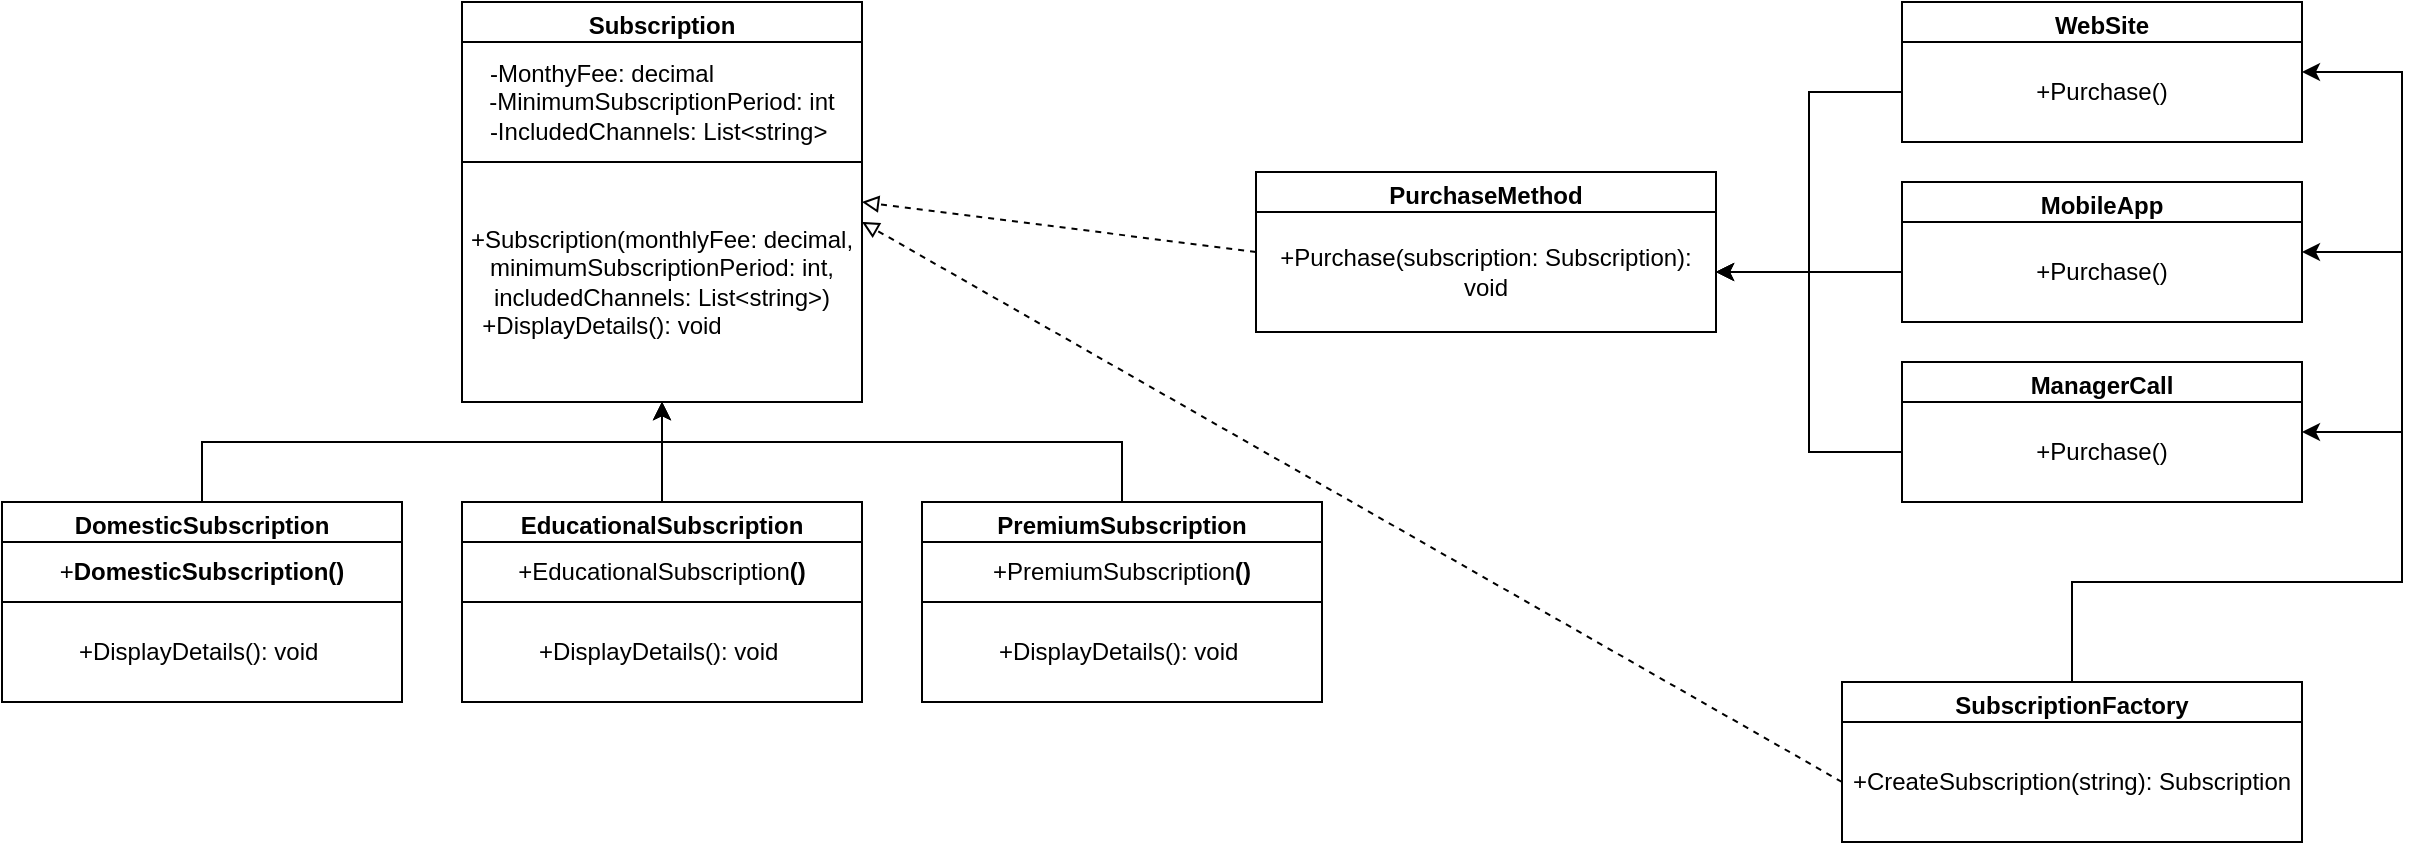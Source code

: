 <mxfile version="24.1.0" type="device">
  <diagram name="Страница — 1" id="qxbfExeBuGXAjQqTY3xp">
    <mxGraphModel dx="2490" dy="2783" grid="1" gridSize="10" guides="1" tooltips="1" connect="1" arrows="1" fold="1" page="1" pageScale="1" pageWidth="827" pageHeight="1169" math="0" shadow="0">
      <root>
        <mxCell id="0" />
        <mxCell id="1" parent="0" />
        <mxCell id="jNGWBx6PPBRt8aC2SRBY-2" value="Subscription" style="swimlane;whiteSpace=wrap;html=1;" vertex="1" parent="1">
          <mxGeometry x="200" width="200" height="200" as="geometry" />
        </mxCell>
        <mxCell id="jNGWBx6PPBRt8aC2SRBY-3" value="-MonthyFee: decimal&amp;nbsp; &amp;nbsp; &amp;nbsp; &amp;nbsp; &amp;nbsp; &amp;nbsp; &amp;nbsp; &amp;nbsp; &amp;nbsp;&amp;nbsp;&lt;div&gt;-MinimumSubscriptionPeriod: int&lt;/div&gt;&lt;div&gt;-IncludedChannels: List&amp;lt;string&amp;gt;&amp;nbsp;&lt;/div&gt;" style="rounded=0;whiteSpace=wrap;html=1;" vertex="1" parent="jNGWBx6PPBRt8aC2SRBY-2">
          <mxGeometry y="20" width="200" height="60" as="geometry" />
        </mxCell>
        <mxCell id="jNGWBx6PPBRt8aC2SRBY-4" value="+Subscription(monthlyFee: decimal, minimumSubscriptionPeriod: int, includedChannels: List&amp;lt;string&amp;gt;)&lt;div&gt;+DisplayDetails(): void&amp;nbsp; &amp;nbsp; &amp;nbsp; &amp;nbsp; &amp;nbsp; &amp;nbsp; &amp;nbsp; &amp;nbsp; &amp;nbsp;&amp;nbsp;&lt;/div&gt;" style="rounded=0;whiteSpace=wrap;html=1;" vertex="1" parent="jNGWBx6PPBRt8aC2SRBY-2">
          <mxGeometry y="80" width="200" height="120" as="geometry" />
        </mxCell>
        <mxCell id="jNGWBx6PPBRt8aC2SRBY-16" style="edgeStyle=orthogonalEdgeStyle;rounded=0;orthogonalLoop=1;jettySize=auto;html=1;entryX=0.5;entryY=1;entryDx=0;entryDy=0;" edge="1" parent="1" source="jNGWBx6PPBRt8aC2SRBY-5" target="jNGWBx6PPBRt8aC2SRBY-2">
          <mxGeometry relative="1" as="geometry">
            <Array as="points">
              <mxPoint x="70" y="220" />
              <mxPoint x="300" y="220" />
            </Array>
          </mxGeometry>
        </mxCell>
        <mxCell id="jNGWBx6PPBRt8aC2SRBY-5" value="DomesticSubscription" style="swimlane;whiteSpace=wrap;html=1;" vertex="1" parent="1">
          <mxGeometry x="-30" y="250" width="200" height="100" as="geometry" />
        </mxCell>
        <mxCell id="jNGWBx6PPBRt8aC2SRBY-6" value="+&lt;span style=&quot;font-weight: 700;&quot;&gt;DomesticSubscription()&lt;/span&gt;" style="rounded=0;whiteSpace=wrap;html=1;" vertex="1" parent="jNGWBx6PPBRt8aC2SRBY-5">
          <mxGeometry y="20" width="200" height="30" as="geometry" />
        </mxCell>
        <mxCell id="jNGWBx6PPBRt8aC2SRBY-7" value="+DisplayDetails(): void&amp;nbsp;" style="rounded=0;whiteSpace=wrap;html=1;" vertex="1" parent="jNGWBx6PPBRt8aC2SRBY-5">
          <mxGeometry y="50" width="200" height="50" as="geometry" />
        </mxCell>
        <mxCell id="jNGWBx6PPBRt8aC2SRBY-17" style="edgeStyle=orthogonalEdgeStyle;rounded=0;orthogonalLoop=1;jettySize=auto;html=1;entryX=0.5;entryY=1;entryDx=0;entryDy=0;" edge="1" parent="1" source="jNGWBx6PPBRt8aC2SRBY-8" target="jNGWBx6PPBRt8aC2SRBY-2">
          <mxGeometry relative="1" as="geometry" />
        </mxCell>
        <mxCell id="jNGWBx6PPBRt8aC2SRBY-8" value="EducationalSubscription" style="swimlane;whiteSpace=wrap;html=1;" vertex="1" parent="1">
          <mxGeometry x="200" y="250" width="200" height="100" as="geometry" />
        </mxCell>
        <mxCell id="jNGWBx6PPBRt8aC2SRBY-9" value="+EducationalSubscription&lt;span style=&quot;font-weight: 700;&quot;&gt;()&lt;/span&gt;" style="rounded=0;whiteSpace=wrap;html=1;" vertex="1" parent="jNGWBx6PPBRt8aC2SRBY-8">
          <mxGeometry y="20" width="200" height="30" as="geometry" />
        </mxCell>
        <mxCell id="jNGWBx6PPBRt8aC2SRBY-10" value="+DisplayDetails(): void&amp;nbsp;" style="rounded=0;whiteSpace=wrap;html=1;" vertex="1" parent="jNGWBx6PPBRt8aC2SRBY-8">
          <mxGeometry y="50" width="200" height="50" as="geometry" />
        </mxCell>
        <mxCell id="jNGWBx6PPBRt8aC2SRBY-18" style="edgeStyle=orthogonalEdgeStyle;rounded=0;orthogonalLoop=1;jettySize=auto;html=1;entryX=0.5;entryY=1;entryDx=0;entryDy=0;" edge="1" parent="1" source="jNGWBx6PPBRt8aC2SRBY-11" target="jNGWBx6PPBRt8aC2SRBY-2">
          <mxGeometry relative="1" as="geometry">
            <Array as="points">
              <mxPoint x="530" y="220" />
              <mxPoint x="300" y="220" />
            </Array>
          </mxGeometry>
        </mxCell>
        <mxCell id="jNGWBx6PPBRt8aC2SRBY-11" value="PremiumSubscription" style="swimlane;whiteSpace=wrap;html=1;" vertex="1" parent="1">
          <mxGeometry x="430" y="250" width="200" height="100" as="geometry">
            <mxRectangle x="430" y="250" width="150" height="30" as="alternateBounds" />
          </mxGeometry>
        </mxCell>
        <mxCell id="jNGWBx6PPBRt8aC2SRBY-12" value="+PremiumSubscription&lt;span style=&quot;font-weight: 700;&quot;&gt;()&lt;/span&gt;" style="rounded=0;whiteSpace=wrap;html=1;" vertex="1" parent="jNGWBx6PPBRt8aC2SRBY-11">
          <mxGeometry y="20" width="200" height="30" as="geometry" />
        </mxCell>
        <mxCell id="jNGWBx6PPBRt8aC2SRBY-13" value="+DisplayDetails(): void&amp;nbsp;" style="rounded=0;whiteSpace=wrap;html=1;" vertex="1" parent="jNGWBx6PPBRt8aC2SRBY-11">
          <mxGeometry y="50" width="200" height="50" as="geometry" />
        </mxCell>
        <mxCell id="jNGWBx6PPBRt8aC2SRBY-19" value="WebSite" style="swimlane;whiteSpace=wrap;html=1;" vertex="1" parent="1">
          <mxGeometry x="920" width="200" height="70" as="geometry" />
        </mxCell>
        <mxCell id="jNGWBx6PPBRt8aC2SRBY-20" value="+Purchase()" style="rounded=0;whiteSpace=wrap;html=1;" vertex="1" parent="jNGWBx6PPBRt8aC2SRBY-19">
          <mxGeometry y="20" width="200" height="50" as="geometry" />
        </mxCell>
        <mxCell id="jNGWBx6PPBRt8aC2SRBY-22" value="MobileApp" style="swimlane;whiteSpace=wrap;html=1;" vertex="1" parent="1">
          <mxGeometry x="920" y="90" width="200" height="70" as="geometry" />
        </mxCell>
        <mxCell id="jNGWBx6PPBRt8aC2SRBY-23" value="+Purchase()" style="rounded=0;whiteSpace=wrap;html=1;" vertex="1" parent="jNGWBx6PPBRt8aC2SRBY-22">
          <mxGeometry y="20" width="200" height="50" as="geometry" />
        </mxCell>
        <mxCell id="jNGWBx6PPBRt8aC2SRBY-24" value="ManagerCall" style="swimlane;whiteSpace=wrap;html=1;" vertex="1" parent="1">
          <mxGeometry x="920" y="180" width="200" height="70" as="geometry" />
        </mxCell>
        <mxCell id="jNGWBx6PPBRt8aC2SRBY-25" value="+Purchase()" style="rounded=0;whiteSpace=wrap;html=1;" vertex="1" parent="jNGWBx6PPBRt8aC2SRBY-24">
          <mxGeometry y="20" width="200" height="50" as="geometry" />
        </mxCell>
        <mxCell id="jNGWBx6PPBRt8aC2SRBY-27" value="PurchaseMethod" style="swimlane;whiteSpace=wrap;html=1;" vertex="1" parent="1">
          <mxGeometry x="597" y="85" width="230" height="80" as="geometry" />
        </mxCell>
        <mxCell id="jNGWBx6PPBRt8aC2SRBY-28" value="+Purchase(subscription: Subscription): void" style="rounded=0;whiteSpace=wrap;html=1;" vertex="1" parent="jNGWBx6PPBRt8aC2SRBY-27">
          <mxGeometry y="20" width="230" height="60" as="geometry" />
        </mxCell>
        <mxCell id="jNGWBx6PPBRt8aC2SRBY-33" style="edgeStyle=orthogonalEdgeStyle;rounded=0;orthogonalLoop=1;jettySize=auto;html=1;entryX=1;entryY=0.5;entryDx=0;entryDy=0;" edge="1" parent="1" source="jNGWBx6PPBRt8aC2SRBY-20" target="jNGWBx6PPBRt8aC2SRBY-28">
          <mxGeometry relative="1" as="geometry" />
        </mxCell>
        <mxCell id="jNGWBx6PPBRt8aC2SRBY-34" style="edgeStyle=orthogonalEdgeStyle;rounded=0;orthogonalLoop=1;jettySize=auto;html=1;entryX=1;entryY=0.5;entryDx=0;entryDy=0;" edge="1" parent="1" source="jNGWBx6PPBRt8aC2SRBY-23" target="jNGWBx6PPBRt8aC2SRBY-28">
          <mxGeometry relative="1" as="geometry" />
        </mxCell>
        <mxCell id="jNGWBx6PPBRt8aC2SRBY-35" style="edgeStyle=orthogonalEdgeStyle;rounded=0;orthogonalLoop=1;jettySize=auto;html=1;entryX=1;entryY=0.5;entryDx=0;entryDy=0;" edge="1" parent="1" source="jNGWBx6PPBRt8aC2SRBY-25" target="jNGWBx6PPBRt8aC2SRBY-28">
          <mxGeometry relative="1" as="geometry" />
        </mxCell>
        <mxCell id="jNGWBx6PPBRt8aC2SRBY-48" style="edgeStyle=orthogonalEdgeStyle;rounded=0;orthogonalLoop=1;jettySize=auto;html=1;entryX=1;entryY=0.5;entryDx=0;entryDy=0;" edge="1" parent="1" source="jNGWBx6PPBRt8aC2SRBY-36" target="jNGWBx6PPBRt8aC2SRBY-24">
          <mxGeometry relative="1" as="geometry">
            <Array as="points">
              <mxPoint x="1005" y="290" />
              <mxPoint x="1170" y="290" />
              <mxPoint x="1170" y="215" />
            </Array>
          </mxGeometry>
        </mxCell>
        <mxCell id="jNGWBx6PPBRt8aC2SRBY-49" style="edgeStyle=orthogonalEdgeStyle;rounded=0;orthogonalLoop=1;jettySize=auto;html=1;entryX=1;entryY=0.5;entryDx=0;entryDy=0;" edge="1" parent="1" source="jNGWBx6PPBRt8aC2SRBY-36" target="jNGWBx6PPBRt8aC2SRBY-22">
          <mxGeometry relative="1" as="geometry">
            <Array as="points">
              <mxPoint x="1005" y="290" />
              <mxPoint x="1170" y="290" />
              <mxPoint x="1170" y="125" />
            </Array>
          </mxGeometry>
        </mxCell>
        <mxCell id="jNGWBx6PPBRt8aC2SRBY-50" style="edgeStyle=orthogonalEdgeStyle;rounded=0;orthogonalLoop=1;jettySize=auto;html=1;entryX=1;entryY=0.5;entryDx=0;entryDy=0;" edge="1" parent="1" source="jNGWBx6PPBRt8aC2SRBY-36" target="jNGWBx6PPBRt8aC2SRBY-19">
          <mxGeometry relative="1" as="geometry">
            <Array as="points">
              <mxPoint x="1005" y="290" />
              <mxPoint x="1170" y="290" />
              <mxPoint x="1170" y="35" />
            </Array>
          </mxGeometry>
        </mxCell>
        <mxCell id="jNGWBx6PPBRt8aC2SRBY-36" value="SubscriptionFactory" style="swimlane;whiteSpace=wrap;html=1;" vertex="1" parent="1">
          <mxGeometry x="890" y="340" width="230" height="80" as="geometry" />
        </mxCell>
        <mxCell id="jNGWBx6PPBRt8aC2SRBY-37" value="+CreateSubscription(string): Subscription" style="rounded=0;whiteSpace=wrap;html=1;" vertex="1" parent="jNGWBx6PPBRt8aC2SRBY-36">
          <mxGeometry y="20" width="230" height="60" as="geometry" />
        </mxCell>
        <mxCell id="jNGWBx6PPBRt8aC2SRBY-51" value="" style="endArrow=block;dashed=1;html=1;rounded=0;endFill=0;exitX=0;exitY=0.5;exitDx=0;exitDy=0;entryX=1;entryY=0.25;entryDx=0;entryDy=0;" edge="1" parent="1" source="jNGWBx6PPBRt8aC2SRBY-37" target="jNGWBx6PPBRt8aC2SRBY-4">
          <mxGeometry width="50" height="50" relative="1" as="geometry">
            <mxPoint x="800" y="460" as="sourcePoint" />
            <mxPoint x="730" y="300" as="targetPoint" />
          </mxGeometry>
        </mxCell>
        <mxCell id="jNGWBx6PPBRt8aC2SRBY-52" value="" style="endArrow=block;dashed=1;html=1;rounded=0;endFill=0;exitX=0;exitY=0.5;exitDx=0;exitDy=0;entryX=1;entryY=0.5;entryDx=0;entryDy=0;" edge="1" parent="1" source="jNGWBx6PPBRt8aC2SRBY-27" target="jNGWBx6PPBRt8aC2SRBY-2">
          <mxGeometry width="50" height="50" relative="1" as="geometry">
            <mxPoint x="900" y="400" as="sourcePoint" />
            <mxPoint x="410" y="120" as="targetPoint" />
          </mxGeometry>
        </mxCell>
      </root>
    </mxGraphModel>
  </diagram>
</mxfile>
